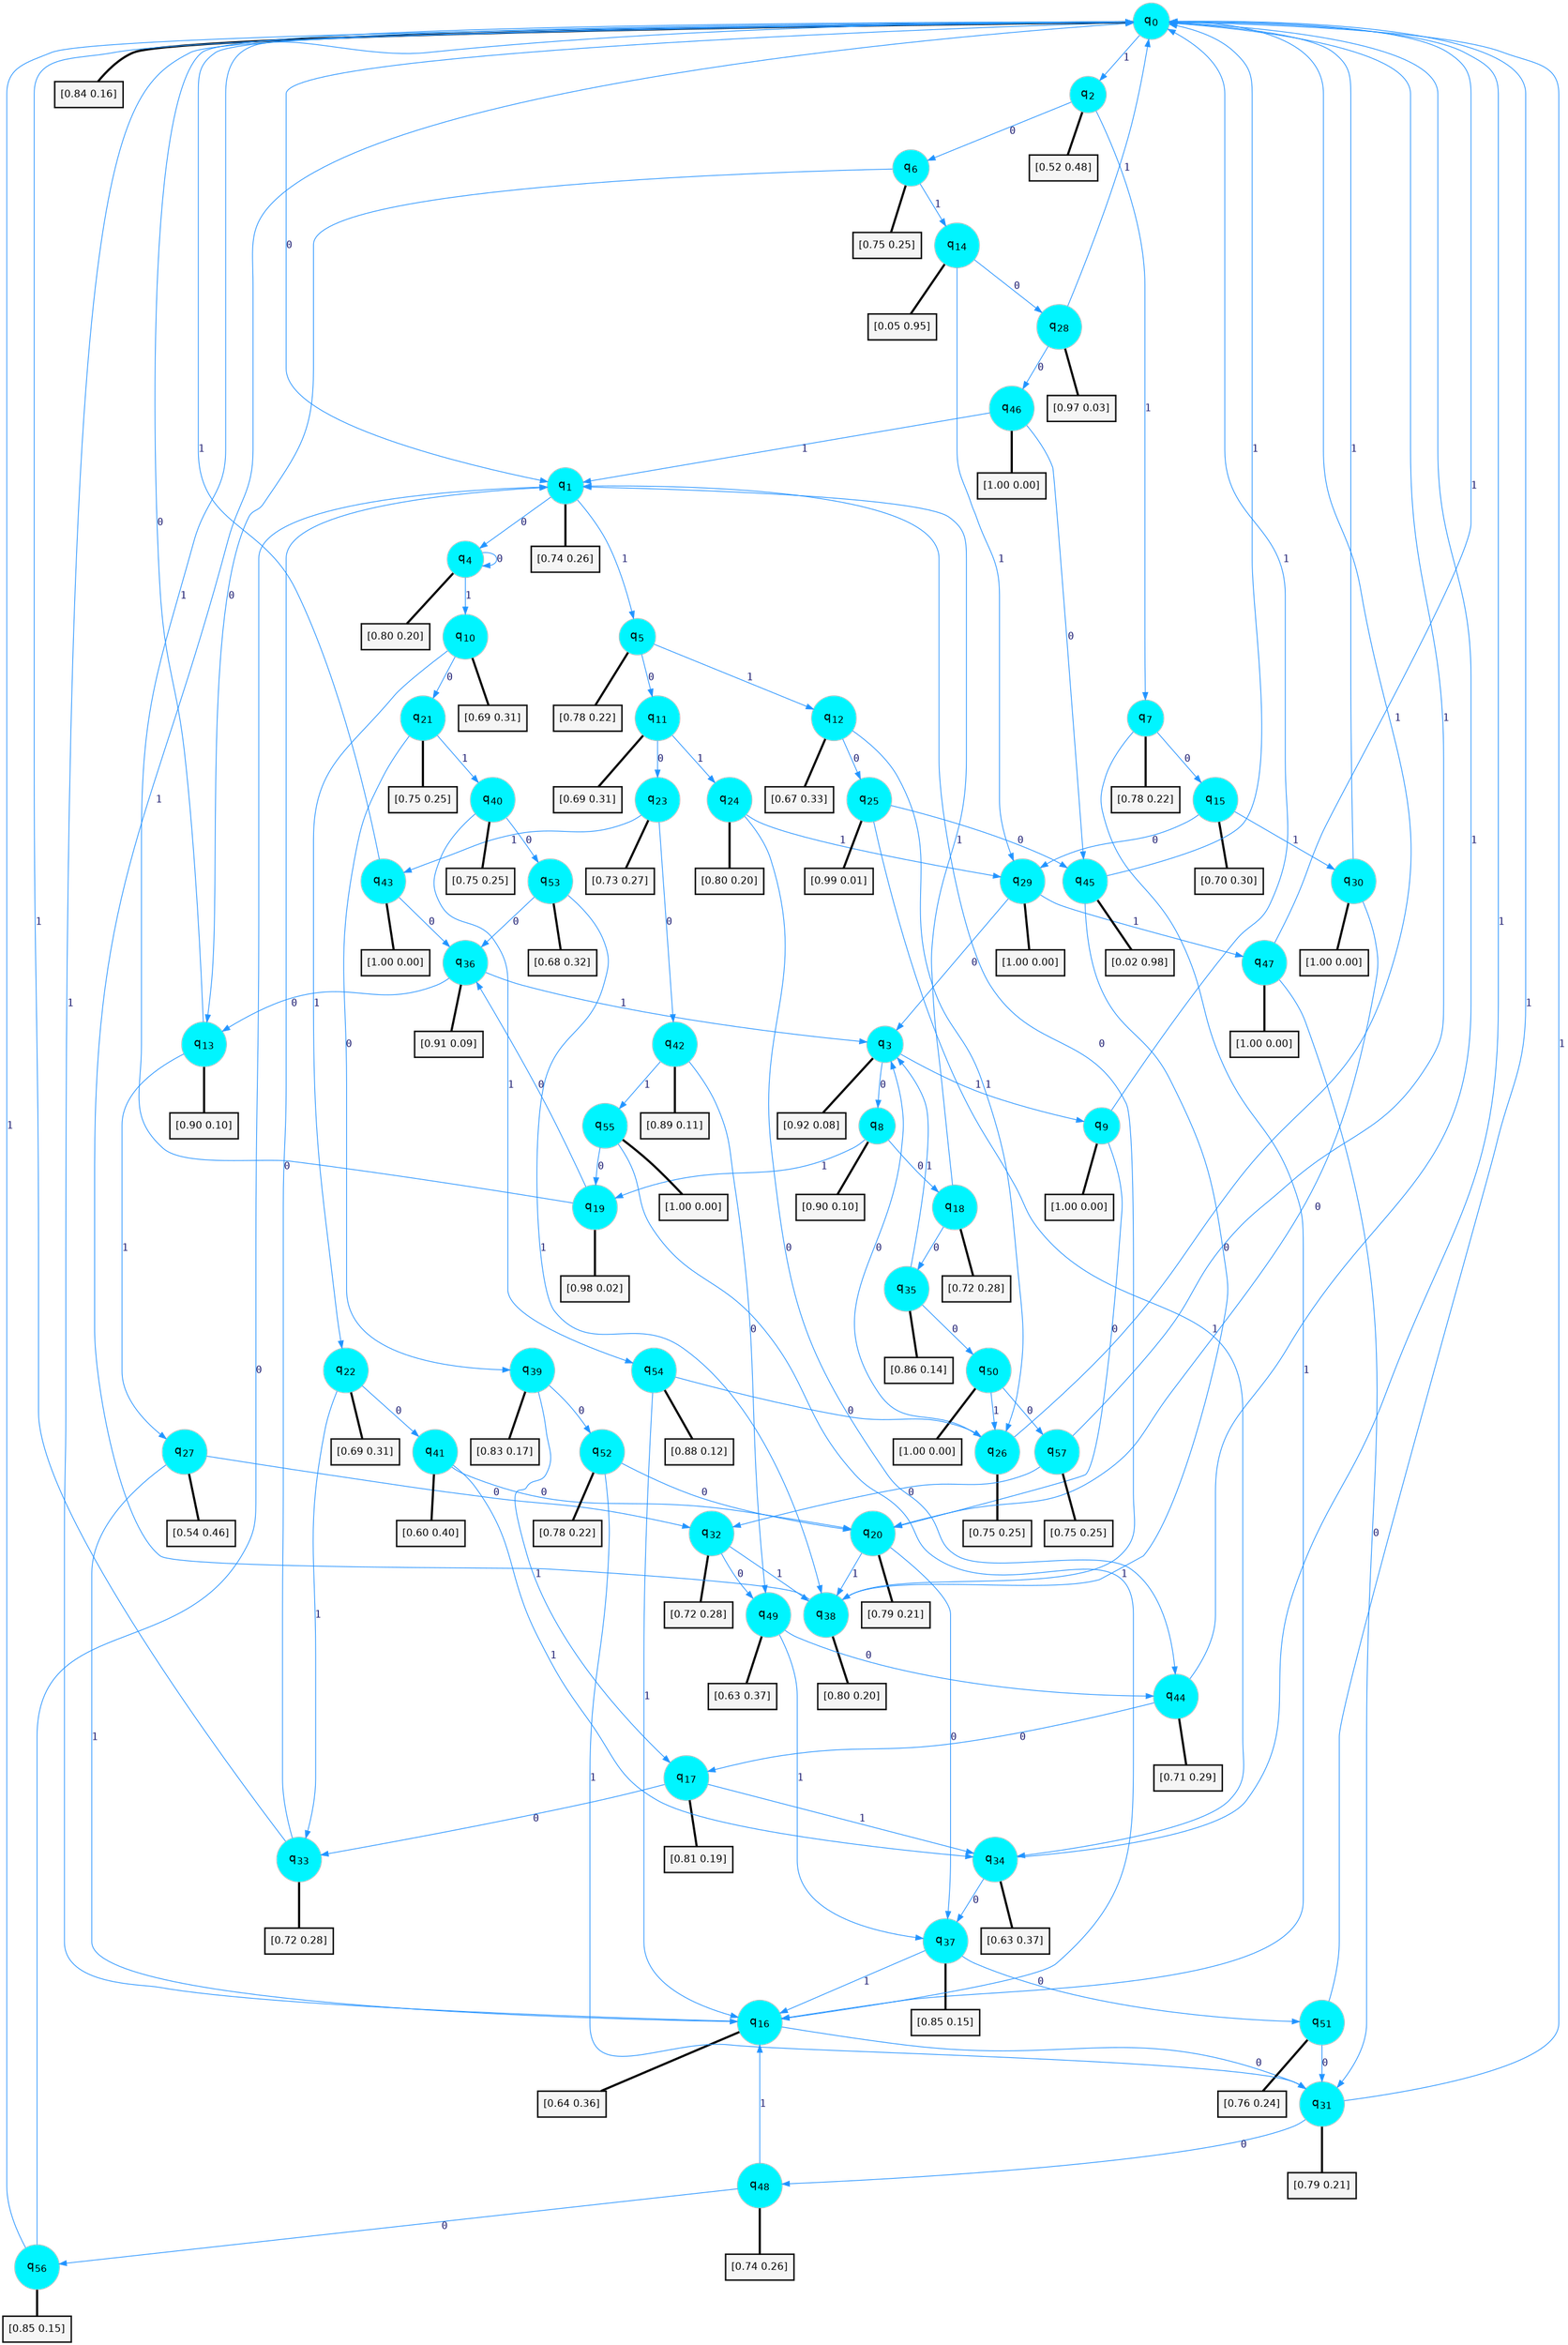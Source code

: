 digraph G {
graph [
bgcolor=transparent, dpi=300, rankdir=TD, size="40,25"];
node [
color=gray, fillcolor=turquoise1, fontcolor=black, fontname=Helvetica, fontsize=16, fontweight=bold, shape=circle, style=filled];
edge [
arrowsize=1, color=dodgerblue1, fontcolor=midnightblue, fontname=courier, fontweight=bold, penwidth=1, style=solid, weight=20];
0[label=<q<SUB>0</SUB>>];
1[label=<q<SUB>1</SUB>>];
2[label=<q<SUB>2</SUB>>];
3[label=<q<SUB>3</SUB>>];
4[label=<q<SUB>4</SUB>>];
5[label=<q<SUB>5</SUB>>];
6[label=<q<SUB>6</SUB>>];
7[label=<q<SUB>7</SUB>>];
8[label=<q<SUB>8</SUB>>];
9[label=<q<SUB>9</SUB>>];
10[label=<q<SUB>10</SUB>>];
11[label=<q<SUB>11</SUB>>];
12[label=<q<SUB>12</SUB>>];
13[label=<q<SUB>13</SUB>>];
14[label=<q<SUB>14</SUB>>];
15[label=<q<SUB>15</SUB>>];
16[label=<q<SUB>16</SUB>>];
17[label=<q<SUB>17</SUB>>];
18[label=<q<SUB>18</SUB>>];
19[label=<q<SUB>19</SUB>>];
20[label=<q<SUB>20</SUB>>];
21[label=<q<SUB>21</SUB>>];
22[label=<q<SUB>22</SUB>>];
23[label=<q<SUB>23</SUB>>];
24[label=<q<SUB>24</SUB>>];
25[label=<q<SUB>25</SUB>>];
26[label=<q<SUB>26</SUB>>];
27[label=<q<SUB>27</SUB>>];
28[label=<q<SUB>28</SUB>>];
29[label=<q<SUB>29</SUB>>];
30[label=<q<SUB>30</SUB>>];
31[label=<q<SUB>31</SUB>>];
32[label=<q<SUB>32</SUB>>];
33[label=<q<SUB>33</SUB>>];
34[label=<q<SUB>34</SUB>>];
35[label=<q<SUB>35</SUB>>];
36[label=<q<SUB>36</SUB>>];
37[label=<q<SUB>37</SUB>>];
38[label=<q<SUB>38</SUB>>];
39[label=<q<SUB>39</SUB>>];
40[label=<q<SUB>40</SUB>>];
41[label=<q<SUB>41</SUB>>];
42[label=<q<SUB>42</SUB>>];
43[label=<q<SUB>43</SUB>>];
44[label=<q<SUB>44</SUB>>];
45[label=<q<SUB>45</SUB>>];
46[label=<q<SUB>46</SUB>>];
47[label=<q<SUB>47</SUB>>];
48[label=<q<SUB>48</SUB>>];
49[label=<q<SUB>49</SUB>>];
50[label=<q<SUB>50</SUB>>];
51[label=<q<SUB>51</SUB>>];
52[label=<q<SUB>52</SUB>>];
53[label=<q<SUB>53</SUB>>];
54[label=<q<SUB>54</SUB>>];
55[label=<q<SUB>55</SUB>>];
56[label=<q<SUB>56</SUB>>];
57[label=<q<SUB>57</SUB>>];
58[label="[0.84 0.16]", shape=box,fontcolor=black, fontname=Helvetica, fontsize=14, penwidth=2, fillcolor=whitesmoke,color=black];
59[label="[0.74 0.26]", shape=box,fontcolor=black, fontname=Helvetica, fontsize=14, penwidth=2, fillcolor=whitesmoke,color=black];
60[label="[0.52 0.48]", shape=box,fontcolor=black, fontname=Helvetica, fontsize=14, penwidth=2, fillcolor=whitesmoke,color=black];
61[label="[0.92 0.08]", shape=box,fontcolor=black, fontname=Helvetica, fontsize=14, penwidth=2, fillcolor=whitesmoke,color=black];
62[label="[0.80 0.20]", shape=box,fontcolor=black, fontname=Helvetica, fontsize=14, penwidth=2, fillcolor=whitesmoke,color=black];
63[label="[0.78 0.22]", shape=box,fontcolor=black, fontname=Helvetica, fontsize=14, penwidth=2, fillcolor=whitesmoke,color=black];
64[label="[0.75 0.25]", shape=box,fontcolor=black, fontname=Helvetica, fontsize=14, penwidth=2, fillcolor=whitesmoke,color=black];
65[label="[0.78 0.22]", shape=box,fontcolor=black, fontname=Helvetica, fontsize=14, penwidth=2, fillcolor=whitesmoke,color=black];
66[label="[0.90 0.10]", shape=box,fontcolor=black, fontname=Helvetica, fontsize=14, penwidth=2, fillcolor=whitesmoke,color=black];
67[label="[1.00 0.00]", shape=box,fontcolor=black, fontname=Helvetica, fontsize=14, penwidth=2, fillcolor=whitesmoke,color=black];
68[label="[0.69 0.31]", shape=box,fontcolor=black, fontname=Helvetica, fontsize=14, penwidth=2, fillcolor=whitesmoke,color=black];
69[label="[0.69 0.31]", shape=box,fontcolor=black, fontname=Helvetica, fontsize=14, penwidth=2, fillcolor=whitesmoke,color=black];
70[label="[0.67 0.33]", shape=box,fontcolor=black, fontname=Helvetica, fontsize=14, penwidth=2, fillcolor=whitesmoke,color=black];
71[label="[0.90 0.10]", shape=box,fontcolor=black, fontname=Helvetica, fontsize=14, penwidth=2, fillcolor=whitesmoke,color=black];
72[label="[0.05 0.95]", shape=box,fontcolor=black, fontname=Helvetica, fontsize=14, penwidth=2, fillcolor=whitesmoke,color=black];
73[label="[0.70 0.30]", shape=box,fontcolor=black, fontname=Helvetica, fontsize=14, penwidth=2, fillcolor=whitesmoke,color=black];
74[label="[0.64 0.36]", shape=box,fontcolor=black, fontname=Helvetica, fontsize=14, penwidth=2, fillcolor=whitesmoke,color=black];
75[label="[0.81 0.19]", shape=box,fontcolor=black, fontname=Helvetica, fontsize=14, penwidth=2, fillcolor=whitesmoke,color=black];
76[label="[0.72 0.28]", shape=box,fontcolor=black, fontname=Helvetica, fontsize=14, penwidth=2, fillcolor=whitesmoke,color=black];
77[label="[0.98 0.02]", shape=box,fontcolor=black, fontname=Helvetica, fontsize=14, penwidth=2, fillcolor=whitesmoke,color=black];
78[label="[0.79 0.21]", shape=box,fontcolor=black, fontname=Helvetica, fontsize=14, penwidth=2, fillcolor=whitesmoke,color=black];
79[label="[0.75 0.25]", shape=box,fontcolor=black, fontname=Helvetica, fontsize=14, penwidth=2, fillcolor=whitesmoke,color=black];
80[label="[0.69 0.31]", shape=box,fontcolor=black, fontname=Helvetica, fontsize=14, penwidth=2, fillcolor=whitesmoke,color=black];
81[label="[0.73 0.27]", shape=box,fontcolor=black, fontname=Helvetica, fontsize=14, penwidth=2, fillcolor=whitesmoke,color=black];
82[label="[0.80 0.20]", shape=box,fontcolor=black, fontname=Helvetica, fontsize=14, penwidth=2, fillcolor=whitesmoke,color=black];
83[label="[0.99 0.01]", shape=box,fontcolor=black, fontname=Helvetica, fontsize=14, penwidth=2, fillcolor=whitesmoke,color=black];
84[label="[0.75 0.25]", shape=box,fontcolor=black, fontname=Helvetica, fontsize=14, penwidth=2, fillcolor=whitesmoke,color=black];
85[label="[0.54 0.46]", shape=box,fontcolor=black, fontname=Helvetica, fontsize=14, penwidth=2, fillcolor=whitesmoke,color=black];
86[label="[0.97 0.03]", shape=box,fontcolor=black, fontname=Helvetica, fontsize=14, penwidth=2, fillcolor=whitesmoke,color=black];
87[label="[1.00 0.00]", shape=box,fontcolor=black, fontname=Helvetica, fontsize=14, penwidth=2, fillcolor=whitesmoke,color=black];
88[label="[1.00 0.00]", shape=box,fontcolor=black, fontname=Helvetica, fontsize=14, penwidth=2, fillcolor=whitesmoke,color=black];
89[label="[0.79 0.21]", shape=box,fontcolor=black, fontname=Helvetica, fontsize=14, penwidth=2, fillcolor=whitesmoke,color=black];
90[label="[0.72 0.28]", shape=box,fontcolor=black, fontname=Helvetica, fontsize=14, penwidth=2, fillcolor=whitesmoke,color=black];
91[label="[0.72 0.28]", shape=box,fontcolor=black, fontname=Helvetica, fontsize=14, penwidth=2, fillcolor=whitesmoke,color=black];
92[label="[0.63 0.37]", shape=box,fontcolor=black, fontname=Helvetica, fontsize=14, penwidth=2, fillcolor=whitesmoke,color=black];
93[label="[0.86 0.14]", shape=box,fontcolor=black, fontname=Helvetica, fontsize=14, penwidth=2, fillcolor=whitesmoke,color=black];
94[label="[0.91 0.09]", shape=box,fontcolor=black, fontname=Helvetica, fontsize=14, penwidth=2, fillcolor=whitesmoke,color=black];
95[label="[0.85 0.15]", shape=box,fontcolor=black, fontname=Helvetica, fontsize=14, penwidth=2, fillcolor=whitesmoke,color=black];
96[label="[0.80 0.20]", shape=box,fontcolor=black, fontname=Helvetica, fontsize=14, penwidth=2, fillcolor=whitesmoke,color=black];
97[label="[0.83 0.17]", shape=box,fontcolor=black, fontname=Helvetica, fontsize=14, penwidth=2, fillcolor=whitesmoke,color=black];
98[label="[0.75 0.25]", shape=box,fontcolor=black, fontname=Helvetica, fontsize=14, penwidth=2, fillcolor=whitesmoke,color=black];
99[label="[0.60 0.40]", shape=box,fontcolor=black, fontname=Helvetica, fontsize=14, penwidth=2, fillcolor=whitesmoke,color=black];
100[label="[0.89 0.11]", shape=box,fontcolor=black, fontname=Helvetica, fontsize=14, penwidth=2, fillcolor=whitesmoke,color=black];
101[label="[1.00 0.00]", shape=box,fontcolor=black, fontname=Helvetica, fontsize=14, penwidth=2, fillcolor=whitesmoke,color=black];
102[label="[0.71 0.29]", shape=box,fontcolor=black, fontname=Helvetica, fontsize=14, penwidth=2, fillcolor=whitesmoke,color=black];
103[label="[0.02 0.98]", shape=box,fontcolor=black, fontname=Helvetica, fontsize=14, penwidth=2, fillcolor=whitesmoke,color=black];
104[label="[1.00 0.00]", shape=box,fontcolor=black, fontname=Helvetica, fontsize=14, penwidth=2, fillcolor=whitesmoke,color=black];
105[label="[1.00 0.00]", shape=box,fontcolor=black, fontname=Helvetica, fontsize=14, penwidth=2, fillcolor=whitesmoke,color=black];
106[label="[0.74 0.26]", shape=box,fontcolor=black, fontname=Helvetica, fontsize=14, penwidth=2, fillcolor=whitesmoke,color=black];
107[label="[0.63 0.37]", shape=box,fontcolor=black, fontname=Helvetica, fontsize=14, penwidth=2, fillcolor=whitesmoke,color=black];
108[label="[1.00 0.00]", shape=box,fontcolor=black, fontname=Helvetica, fontsize=14, penwidth=2, fillcolor=whitesmoke,color=black];
109[label="[0.76 0.24]", shape=box,fontcolor=black, fontname=Helvetica, fontsize=14, penwidth=2, fillcolor=whitesmoke,color=black];
110[label="[0.78 0.22]", shape=box,fontcolor=black, fontname=Helvetica, fontsize=14, penwidth=2, fillcolor=whitesmoke,color=black];
111[label="[0.68 0.32]", shape=box,fontcolor=black, fontname=Helvetica, fontsize=14, penwidth=2, fillcolor=whitesmoke,color=black];
112[label="[0.88 0.12]", shape=box,fontcolor=black, fontname=Helvetica, fontsize=14, penwidth=2, fillcolor=whitesmoke,color=black];
113[label="[1.00 0.00]", shape=box,fontcolor=black, fontname=Helvetica, fontsize=14, penwidth=2, fillcolor=whitesmoke,color=black];
114[label="[0.85 0.15]", shape=box,fontcolor=black, fontname=Helvetica, fontsize=14, penwidth=2, fillcolor=whitesmoke,color=black];
115[label="[0.75 0.25]", shape=box,fontcolor=black, fontname=Helvetica, fontsize=14, penwidth=2, fillcolor=whitesmoke,color=black];
0->1 [label=0];
0->2 [label=1];
0->58 [arrowhead=none, penwidth=3,color=black];
1->4 [label=0];
1->5 [label=1];
1->59 [arrowhead=none, penwidth=3,color=black];
2->6 [label=0];
2->7 [label=1];
2->60 [arrowhead=none, penwidth=3,color=black];
3->8 [label=0];
3->9 [label=1];
3->61 [arrowhead=none, penwidth=3,color=black];
4->4 [label=0];
4->10 [label=1];
4->62 [arrowhead=none, penwidth=3,color=black];
5->11 [label=0];
5->12 [label=1];
5->63 [arrowhead=none, penwidth=3,color=black];
6->13 [label=0];
6->14 [label=1];
6->64 [arrowhead=none, penwidth=3,color=black];
7->15 [label=0];
7->16 [label=1];
7->65 [arrowhead=none, penwidth=3,color=black];
8->18 [label=0];
8->19 [label=1];
8->66 [arrowhead=none, penwidth=3,color=black];
9->20 [label=0];
9->0 [label=1];
9->67 [arrowhead=none, penwidth=3,color=black];
10->21 [label=0];
10->22 [label=1];
10->68 [arrowhead=none, penwidth=3,color=black];
11->23 [label=0];
11->24 [label=1];
11->69 [arrowhead=none, penwidth=3,color=black];
12->25 [label=0];
12->26 [label=1];
12->70 [arrowhead=none, penwidth=3,color=black];
13->0 [label=0];
13->27 [label=1];
13->71 [arrowhead=none, penwidth=3,color=black];
14->28 [label=0];
14->29 [label=1];
14->72 [arrowhead=none, penwidth=3,color=black];
15->29 [label=0];
15->30 [label=1];
15->73 [arrowhead=none, penwidth=3,color=black];
16->31 [label=0];
16->0 [label=1];
16->74 [arrowhead=none, penwidth=3,color=black];
17->33 [label=0];
17->34 [label=1];
17->75 [arrowhead=none, penwidth=3,color=black];
18->35 [label=0];
18->1 [label=1];
18->76 [arrowhead=none, penwidth=3,color=black];
19->36 [label=0];
19->0 [label=1];
19->77 [arrowhead=none, penwidth=3,color=black];
20->37 [label=0];
20->38 [label=1];
20->78 [arrowhead=none, penwidth=3,color=black];
21->39 [label=0];
21->40 [label=1];
21->79 [arrowhead=none, penwidth=3,color=black];
22->41 [label=0];
22->33 [label=1];
22->80 [arrowhead=none, penwidth=3,color=black];
23->42 [label=0];
23->43 [label=1];
23->81 [arrowhead=none, penwidth=3,color=black];
24->44 [label=0];
24->29 [label=1];
24->82 [arrowhead=none, penwidth=3,color=black];
25->45 [label=0];
25->34 [label=1];
25->83 [arrowhead=none, penwidth=3,color=black];
26->3 [label=0];
26->0 [label=1];
26->84 [arrowhead=none, penwidth=3,color=black];
27->32 [label=0];
27->16 [label=1];
27->85 [arrowhead=none, penwidth=3,color=black];
28->46 [label=0];
28->0 [label=1];
28->86 [arrowhead=none, penwidth=3,color=black];
29->3 [label=0];
29->47 [label=1];
29->87 [arrowhead=none, penwidth=3,color=black];
30->20 [label=0];
30->0 [label=1];
30->88 [arrowhead=none, penwidth=3,color=black];
31->48 [label=0];
31->0 [label=1];
31->89 [arrowhead=none, penwidth=3,color=black];
32->49 [label=0];
32->38 [label=1];
32->90 [arrowhead=none, penwidth=3,color=black];
33->1 [label=0];
33->0 [label=1];
33->91 [arrowhead=none, penwidth=3,color=black];
34->37 [label=0];
34->0 [label=1];
34->92 [arrowhead=none, penwidth=3,color=black];
35->50 [label=0];
35->3 [label=1];
35->93 [arrowhead=none, penwidth=3,color=black];
36->13 [label=0];
36->3 [label=1];
36->94 [arrowhead=none, penwidth=3,color=black];
37->51 [label=0];
37->16 [label=1];
37->95 [arrowhead=none, penwidth=3,color=black];
38->1 [label=0];
38->0 [label=1];
38->96 [arrowhead=none, penwidth=3,color=black];
39->52 [label=0];
39->17 [label=1];
39->97 [arrowhead=none, penwidth=3,color=black];
40->53 [label=0];
40->54 [label=1];
40->98 [arrowhead=none, penwidth=3,color=black];
41->20 [label=0];
41->34 [label=1];
41->99 [arrowhead=none, penwidth=3,color=black];
42->49 [label=0];
42->55 [label=1];
42->100 [arrowhead=none, penwidth=3,color=black];
43->36 [label=0];
43->0 [label=1];
43->101 [arrowhead=none, penwidth=3,color=black];
44->17 [label=0];
44->0 [label=1];
44->102 [arrowhead=none, penwidth=3,color=black];
45->38 [label=0];
45->0 [label=1];
45->103 [arrowhead=none, penwidth=3,color=black];
46->45 [label=0];
46->1 [label=1];
46->104 [arrowhead=none, penwidth=3,color=black];
47->31 [label=0];
47->0 [label=1];
47->105 [arrowhead=none, penwidth=3,color=black];
48->56 [label=0];
48->16 [label=1];
48->106 [arrowhead=none, penwidth=3,color=black];
49->44 [label=0];
49->37 [label=1];
49->107 [arrowhead=none, penwidth=3,color=black];
50->57 [label=0];
50->26 [label=1];
50->108 [arrowhead=none, penwidth=3,color=black];
51->31 [label=0];
51->0 [label=1];
51->109 [arrowhead=none, penwidth=3,color=black];
52->20 [label=0];
52->31 [label=1];
52->110 [arrowhead=none, penwidth=3,color=black];
53->36 [label=0];
53->38 [label=1];
53->111 [arrowhead=none, penwidth=3,color=black];
54->26 [label=0];
54->16 [label=1];
54->112 [arrowhead=none, penwidth=3,color=black];
55->19 [label=0];
55->16 [label=1];
55->113 [arrowhead=none, penwidth=3,color=black];
56->1 [label=0];
56->0 [label=1];
56->114 [arrowhead=none, penwidth=3,color=black];
57->32 [label=0];
57->0 [label=1];
57->115 [arrowhead=none, penwidth=3,color=black];
}
